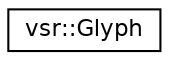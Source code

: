 digraph G
{
  edge [fontname="Helvetica",fontsize="11",labelfontname="Helvetica",labelfontsize="11"];
  node [fontname="Helvetica",fontsize="11",shape=record];
  rankdir="LR";
  Node1 [label="vsr::Glyph",height=0.2,width=0.4,color="black", fillcolor="white", style="filled",URL="$classvsr_1_1_glyph.html"];
}
